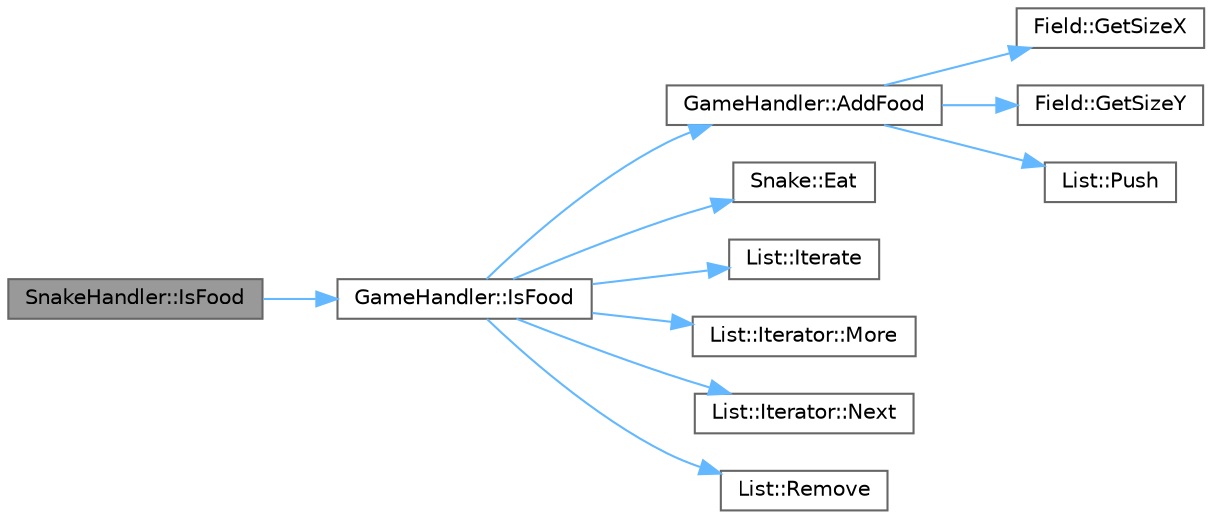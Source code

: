 digraph "SnakeHandler::IsFood"
{
 // LATEX_PDF_SIZE
  bgcolor="transparent";
  edge [fontname=Helvetica,fontsize=10,labelfontname=Helvetica,labelfontsize=10];
  node [fontname=Helvetica,fontsize=10,shape=box,height=0.2,width=0.4];
  rankdir="LR";
  Node1 [id="Node000001",label="SnakeHandler::IsFood",height=0.2,width=0.4,color="gray40", fillcolor="grey60", style="filled", fontcolor="black",tooltip="Проверка на столкновение змеи с едой."];
  Node1 -> Node2 [id="edge11_Node000001_Node000002",color="steelblue1",style="solid",tooltip=" "];
  Node2 [id="Node000002",label="GameHandler::IsFood",height=0.2,width=0.4,color="grey40", fillcolor="white", style="filled",URL="$class_game_handler.html#a15a7c5a0ad0846d234958fa147dfc8dd",tooltip="Проверка на столкновение змеи с едой."];
  Node2 -> Node3 [id="edge12_Node000002_Node000003",color="steelblue1",style="solid",tooltip=" "];
  Node3 [id="Node000003",label="GameHandler::AddFood",height=0.2,width=0.4,color="grey40", fillcolor="white", style="filled",URL="$class_game_handler.html#aeb3f272d99af4862d056efa8e386acfc",tooltip="Добавление еды на поле."];
  Node3 -> Node4 [id="edge13_Node000003_Node000004",color="steelblue1",style="solid",tooltip=" "];
  Node4 [id="Node000004",label="Field::GetSizeX",height=0.2,width=0.4,color="grey40", fillcolor="white", style="filled",URL="$class_field.html#abf94fd52060956ee36b4e613de017607",tooltip="Получение ширины поля."];
  Node3 -> Node5 [id="edge14_Node000003_Node000005",color="steelblue1",style="solid",tooltip=" "];
  Node5 [id="Node000005",label="Field::GetSizeY",height=0.2,width=0.4,color="grey40", fillcolor="white", style="filled",URL="$class_field.html#a43c0640c0f978ec7bba61084de61a5d2",tooltip="Получение высоты поля."];
  Node3 -> Node6 [id="edge15_Node000003_Node000006",color="steelblue1",style="solid",tooltip=" "];
  Node6 [id="Node000006",label="List::Push",height=0.2,width=0.4,color="grey40", fillcolor="white", style="filled",URL="$class_list.html#affc43ba30cfcbe45d8d98920d38351c6",tooltip=" "];
  Node2 -> Node7 [id="edge16_Node000002_Node000007",color="steelblue1",style="solid",tooltip=" "];
  Node7 [id="Node000007",label="Snake::Eat",height=0.2,width=0.4,color="grey40", fillcolor="white", style="filled",URL="$class_snake.html#a81a0f89bdbd2fe83166fa58e3ab8f8f6",tooltip="Позволяeет змее поесть еду."];
  Node2 -> Node8 [id="edge17_Node000002_Node000008",color="steelblue1",style="solid",tooltip=" "];
  Node8 [id="Node000008",label="List::Iterate",height=0.2,width=0.4,color="grey40", fillcolor="white", style="filled",URL="$class_list.html#a4e8f5003c3dcd437493060bbdf45e5cb",tooltip=" "];
  Node2 -> Node9 [id="edge18_Node000002_Node000009",color="steelblue1",style="solid",tooltip=" "];
  Node9 [id="Node000009",label="List::Iterator::More",height=0.2,width=0.4,color="grey40", fillcolor="white", style="filled",URL="$class_list_1_1_iterator.html#aa7af73eba7c335367985be60e8330ea9",tooltip=" "];
  Node2 -> Node10 [id="edge19_Node000002_Node000010",color="steelblue1",style="solid",tooltip=" "];
  Node10 [id="Node000010",label="List::Iterator::Next",height=0.2,width=0.4,color="grey40", fillcolor="white", style="filled",URL="$class_list_1_1_iterator.html#ab040a1612b93cc10b8ce3163b37b7ebf",tooltip=" "];
  Node2 -> Node11 [id="edge20_Node000002_Node000011",color="steelblue1",style="solid",tooltip=" "];
  Node11 [id="Node000011",label="List::Remove",height=0.2,width=0.4,color="grey40", fillcolor="white", style="filled",URL="$class_list.html#afec62045def1727f4940468ac1b329e5",tooltip=" "];
}
